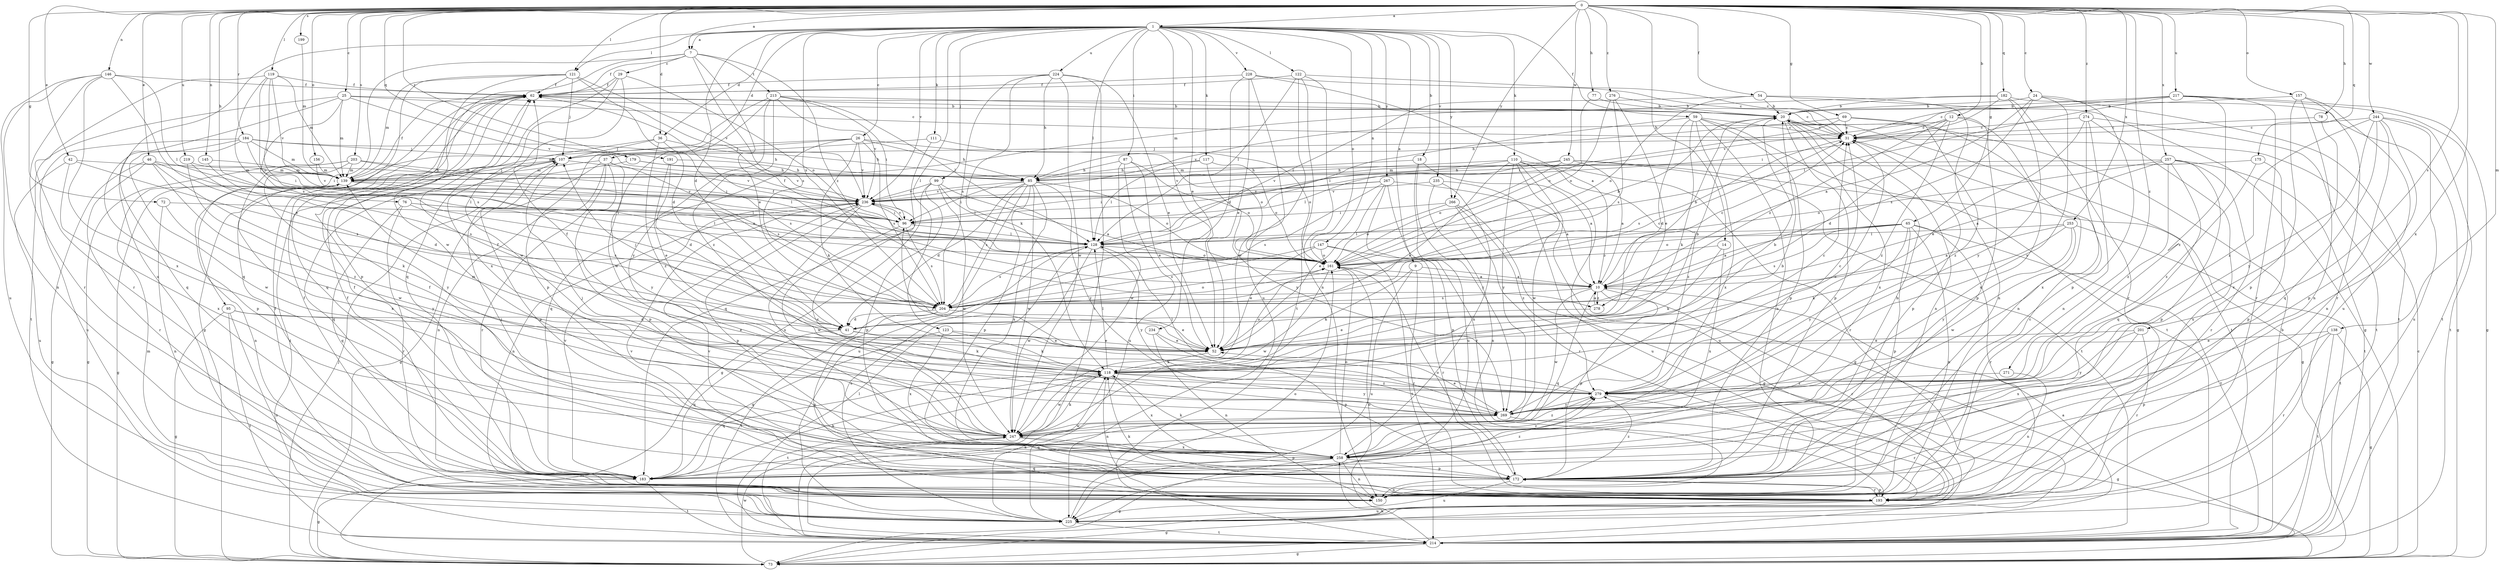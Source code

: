 strict digraph  {
0;
1;
7;
9;
10;
12;
14;
18;
20;
24;
25;
26;
29;
31;
36;
37;
41;
42;
46;
52;
54;
59;
62;
65;
69;
72;
73;
76;
77;
78;
85;
87;
95;
96;
99;
107;
110;
111;
117;
118;
119;
121;
122;
123;
128;
138;
139;
145;
146;
147;
150;
156;
157;
161;
172;
175;
179;
182;
183;
184;
191;
193;
199;
201;
203;
204;
213;
214;
217;
219;
224;
225;
228;
234;
235;
236;
244;
245;
247;
253;
257;
258;
266;
267;
269;
271;
274;
276;
278;
279;
0 -> 1  [label=a];
0 -> 7  [label=a];
0 -> 12  [label=b];
0 -> 14  [label=b];
0 -> 24  [label=c];
0 -> 25  [label=c];
0 -> 36  [label=d];
0 -> 42  [label=e];
0 -> 46  [label=e];
0 -> 54  [label=f];
0 -> 65  [label=g];
0 -> 69  [label=g];
0 -> 72  [label=g];
0 -> 76  [label=h];
0 -> 77  [label=h];
0 -> 78  [label=h];
0 -> 119  [label=l];
0 -> 121  [label=l];
0 -> 138  [label=m];
0 -> 145  [label=n];
0 -> 146  [label=n];
0 -> 156  [label=o];
0 -> 157  [label=o];
0 -> 175  [label=q];
0 -> 179  [label=q];
0 -> 182  [label=q];
0 -> 184  [label=r];
0 -> 191  [label=r];
0 -> 199  [label=s];
0 -> 201  [label=s];
0 -> 203  [label=s];
0 -> 217  [label=u];
0 -> 219  [label=u];
0 -> 244  [label=w];
0 -> 245  [label=w];
0 -> 253  [label=x];
0 -> 257  [label=x];
0 -> 258  [label=x];
0 -> 266  [label=y];
0 -> 271  [label=z];
0 -> 274  [label=z];
0 -> 276  [label=z];
1 -> 7  [label=a];
1 -> 9  [label=a];
1 -> 18  [label=b];
1 -> 26  [label=c];
1 -> 36  [label=d];
1 -> 37  [label=d];
1 -> 41  [label=d];
1 -> 52  [label=e];
1 -> 59  [label=f];
1 -> 87  [label=i];
1 -> 99  [label=j];
1 -> 110  [label=k];
1 -> 111  [label=k];
1 -> 117  [label=k];
1 -> 121  [label=l];
1 -> 122  [label=l];
1 -> 123  [label=l];
1 -> 128  [label=l];
1 -> 147  [label=n];
1 -> 161  [label=o];
1 -> 204  [label=s];
1 -> 224  [label=u];
1 -> 225  [label=u];
1 -> 228  [label=v];
1 -> 234  [label=v];
1 -> 235  [label=v];
1 -> 236  [label=v];
1 -> 266  [label=y];
1 -> 267  [label=y];
7 -> 29  [label=c];
7 -> 52  [label=e];
7 -> 62  [label=f];
7 -> 95  [label=i];
7 -> 204  [label=s];
7 -> 213  [label=t];
7 -> 247  [label=w];
7 -> 278  [label=z];
9 -> 10  [label=a];
9 -> 118  [label=k];
9 -> 193  [label=r];
9 -> 225  [label=u];
10 -> 20  [label=b];
10 -> 31  [label=c];
10 -> 62  [label=f];
10 -> 172  [label=p];
10 -> 183  [label=q];
10 -> 193  [label=r];
10 -> 204  [label=s];
10 -> 247  [label=w];
10 -> 278  [label=z];
12 -> 31  [label=c];
12 -> 41  [label=d];
12 -> 150  [label=n];
12 -> 172  [label=p];
12 -> 236  [label=v];
12 -> 278  [label=z];
12 -> 279  [label=z];
14 -> 118  [label=k];
14 -> 161  [label=o];
14 -> 258  [label=x];
18 -> 10  [label=a];
18 -> 85  [label=h];
18 -> 225  [label=u];
18 -> 269  [label=y];
20 -> 31  [label=c];
20 -> 150  [label=n];
20 -> 172  [label=p];
20 -> 214  [label=t];
20 -> 258  [label=x];
24 -> 10  [label=a];
24 -> 20  [label=b];
24 -> 172  [label=p];
24 -> 204  [label=s];
24 -> 214  [label=t];
24 -> 269  [label=y];
25 -> 20  [label=b];
25 -> 31  [label=c];
25 -> 139  [label=m];
25 -> 183  [label=q];
25 -> 204  [label=s];
25 -> 214  [label=t];
25 -> 236  [label=v];
26 -> 85  [label=h];
26 -> 107  [label=j];
26 -> 118  [label=k];
26 -> 139  [label=m];
26 -> 161  [label=o];
26 -> 183  [label=q];
26 -> 204  [label=s];
26 -> 236  [label=v];
29 -> 62  [label=f];
29 -> 161  [label=o];
29 -> 183  [label=q];
29 -> 247  [label=w];
29 -> 258  [label=x];
31 -> 107  [label=j];
31 -> 172  [label=p];
31 -> 204  [label=s];
36 -> 85  [label=h];
36 -> 107  [label=j];
36 -> 204  [label=s];
36 -> 214  [label=t];
36 -> 279  [label=z];
37 -> 73  [label=g];
37 -> 139  [label=m];
37 -> 150  [label=n];
37 -> 172  [label=p];
37 -> 193  [label=r];
37 -> 204  [label=s];
37 -> 269  [label=y];
41 -> 52  [label=e];
41 -> 107  [label=j];
41 -> 118  [label=k];
41 -> 183  [label=q];
42 -> 85  [label=h];
42 -> 204  [label=s];
42 -> 225  [label=u];
42 -> 258  [label=x];
46 -> 73  [label=g];
46 -> 118  [label=k];
46 -> 128  [label=l];
46 -> 139  [label=m];
46 -> 193  [label=r];
46 -> 247  [label=w];
52 -> 20  [label=b];
52 -> 118  [label=k];
54 -> 20  [label=b];
54 -> 73  [label=g];
54 -> 128  [label=l];
54 -> 150  [label=n];
54 -> 161  [label=o];
59 -> 31  [label=c];
59 -> 41  [label=d];
59 -> 118  [label=k];
59 -> 128  [label=l];
59 -> 150  [label=n];
59 -> 172  [label=p];
59 -> 214  [label=t];
59 -> 258  [label=x];
62 -> 20  [label=b];
62 -> 31  [label=c];
62 -> 73  [label=g];
62 -> 183  [label=q];
65 -> 10  [label=a];
65 -> 128  [label=l];
65 -> 150  [label=n];
65 -> 161  [label=o];
65 -> 172  [label=p];
65 -> 193  [label=r];
65 -> 204  [label=s];
65 -> 214  [label=t];
65 -> 269  [label=y];
69 -> 31  [label=c];
69 -> 85  [label=h];
69 -> 96  [label=i];
69 -> 258  [label=x];
69 -> 279  [label=z];
72 -> 96  [label=i];
72 -> 150  [label=n];
72 -> 269  [label=y];
73 -> 31  [label=c];
73 -> 107  [label=j];
73 -> 247  [label=w];
73 -> 258  [label=x];
76 -> 96  [label=i];
76 -> 128  [label=l];
76 -> 183  [label=q];
76 -> 193  [label=r];
76 -> 204  [label=s];
77 -> 20  [label=b];
77 -> 161  [label=o];
78 -> 31  [label=c];
78 -> 258  [label=x];
85 -> 41  [label=d];
85 -> 96  [label=i];
85 -> 161  [label=o];
85 -> 172  [label=p];
85 -> 204  [label=s];
85 -> 225  [label=u];
85 -> 236  [label=v];
85 -> 247  [label=w];
85 -> 258  [label=x];
85 -> 269  [label=y];
87 -> 52  [label=e];
87 -> 85  [label=h];
87 -> 161  [label=o];
87 -> 225  [label=u];
87 -> 247  [label=w];
95 -> 41  [label=d];
95 -> 52  [label=e];
95 -> 73  [label=g];
95 -> 214  [label=t];
95 -> 225  [label=u];
96 -> 128  [label=l];
96 -> 204  [label=s];
96 -> 236  [label=v];
96 -> 247  [label=w];
99 -> 10  [label=a];
99 -> 73  [label=g];
99 -> 128  [label=l];
99 -> 172  [label=p];
99 -> 236  [label=v];
99 -> 247  [label=w];
107 -> 139  [label=m];
107 -> 172  [label=p];
107 -> 236  [label=v];
110 -> 52  [label=e];
110 -> 73  [label=g];
110 -> 85  [label=h];
110 -> 193  [label=r];
110 -> 225  [label=u];
110 -> 236  [label=v];
110 -> 247  [label=w];
110 -> 269  [label=y];
110 -> 279  [label=z];
111 -> 107  [label=j];
111 -> 161  [label=o];
111 -> 183  [label=q];
117 -> 85  [label=h];
117 -> 128  [label=l];
117 -> 161  [label=o];
117 -> 269  [label=y];
118 -> 20  [label=b];
118 -> 31  [label=c];
118 -> 62  [label=f];
118 -> 128  [label=l];
118 -> 139  [label=m];
118 -> 150  [label=n];
118 -> 161  [label=o];
118 -> 183  [label=q];
118 -> 214  [label=t];
118 -> 247  [label=w];
118 -> 258  [label=x];
118 -> 269  [label=y];
118 -> 279  [label=z];
119 -> 62  [label=f];
119 -> 96  [label=i];
119 -> 139  [label=m];
119 -> 161  [label=o];
119 -> 193  [label=r];
119 -> 204  [label=s];
119 -> 236  [label=v];
121 -> 41  [label=d];
121 -> 62  [label=f];
121 -> 107  [label=j];
121 -> 139  [label=m];
121 -> 172  [label=p];
121 -> 183  [label=q];
121 -> 236  [label=v];
122 -> 31  [label=c];
122 -> 62  [label=f];
122 -> 128  [label=l];
122 -> 150  [label=n];
122 -> 214  [label=t];
122 -> 225  [label=u];
123 -> 52  [label=e];
123 -> 118  [label=k];
123 -> 183  [label=q];
123 -> 258  [label=x];
128 -> 161  [label=o];
128 -> 204  [label=s];
128 -> 225  [label=u];
128 -> 247  [label=w];
128 -> 269  [label=y];
138 -> 52  [label=e];
138 -> 73  [label=g];
138 -> 172  [label=p];
138 -> 193  [label=r];
138 -> 214  [label=t];
139 -> 62  [label=f];
139 -> 73  [label=g];
139 -> 107  [label=j];
139 -> 150  [label=n];
139 -> 161  [label=o];
139 -> 236  [label=v];
145 -> 139  [label=m];
145 -> 204  [label=s];
146 -> 52  [label=e];
146 -> 62  [label=f];
146 -> 128  [label=l];
146 -> 150  [label=n];
146 -> 193  [label=r];
146 -> 225  [label=u];
146 -> 258  [label=x];
147 -> 52  [label=e];
147 -> 161  [label=o];
147 -> 193  [label=r];
147 -> 204  [label=s];
147 -> 214  [label=t];
150 -> 31  [label=c];
150 -> 62  [label=f];
150 -> 236  [label=v];
156 -> 139  [label=m];
156 -> 236  [label=v];
157 -> 20  [label=b];
157 -> 150  [label=n];
157 -> 172  [label=p];
157 -> 193  [label=r];
157 -> 225  [label=u];
161 -> 10  [label=a];
161 -> 20  [label=b];
161 -> 62  [label=f];
161 -> 247  [label=w];
172 -> 20  [label=b];
172 -> 62  [label=f];
172 -> 107  [label=j];
172 -> 150  [label=n];
172 -> 161  [label=o];
172 -> 193  [label=r];
172 -> 225  [label=u];
172 -> 279  [label=z];
175 -> 139  [label=m];
175 -> 172  [label=p];
175 -> 279  [label=z];
179 -> 85  [label=h];
179 -> 183  [label=q];
179 -> 236  [label=v];
182 -> 20  [label=b];
182 -> 73  [label=g];
182 -> 96  [label=i];
182 -> 139  [label=m];
182 -> 193  [label=r];
182 -> 269  [label=y];
183 -> 62  [label=f];
183 -> 73  [label=g];
183 -> 118  [label=k];
183 -> 214  [label=t];
183 -> 236  [label=v];
183 -> 279  [label=z];
184 -> 85  [label=h];
184 -> 96  [label=i];
184 -> 107  [label=j];
184 -> 139  [label=m];
184 -> 172  [label=p];
184 -> 225  [label=u];
184 -> 247  [label=w];
191 -> 41  [label=d];
191 -> 52  [label=e];
191 -> 85  [label=h];
193 -> 62  [label=f];
193 -> 73  [label=g];
193 -> 118  [label=k];
193 -> 172  [label=p];
193 -> 225  [label=u];
193 -> 236  [label=v];
199 -> 139  [label=m];
201 -> 52  [label=e];
201 -> 193  [label=r];
201 -> 258  [label=x];
201 -> 269  [label=y];
203 -> 73  [label=g];
203 -> 96  [label=i];
203 -> 128  [label=l];
203 -> 139  [label=m];
203 -> 258  [label=x];
203 -> 269  [label=y];
204 -> 31  [label=c];
204 -> 41  [label=d];
204 -> 52  [label=e];
204 -> 150  [label=n];
204 -> 161  [label=o];
204 -> 214  [label=t];
213 -> 20  [label=b];
213 -> 96  [label=i];
213 -> 128  [label=l];
213 -> 172  [label=p];
213 -> 236  [label=v];
213 -> 247  [label=w];
213 -> 269  [label=y];
213 -> 279  [label=z];
214 -> 10  [label=a];
214 -> 20  [label=b];
214 -> 73  [label=g];
214 -> 128  [label=l];
214 -> 161  [label=o];
217 -> 20  [label=b];
217 -> 31  [label=c];
217 -> 73  [label=g];
217 -> 128  [label=l];
217 -> 193  [label=r];
217 -> 214  [label=t];
217 -> 236  [label=v];
217 -> 279  [label=z];
219 -> 41  [label=d];
219 -> 139  [label=m];
219 -> 279  [label=z];
224 -> 52  [label=e];
224 -> 62  [label=f];
224 -> 85  [label=h];
224 -> 118  [label=k];
224 -> 204  [label=s];
224 -> 214  [label=t];
224 -> 247  [label=w];
225 -> 62  [label=f];
225 -> 118  [label=k];
225 -> 139  [label=m];
225 -> 161  [label=o];
225 -> 214  [label=t];
228 -> 10  [label=a];
228 -> 31  [label=c];
228 -> 41  [label=d];
228 -> 52  [label=e];
228 -> 62  [label=f];
228 -> 247  [label=w];
234 -> 52  [label=e];
234 -> 150  [label=n];
234 -> 172  [label=p];
235 -> 150  [label=n];
235 -> 225  [label=u];
235 -> 236  [label=v];
235 -> 258  [label=x];
236 -> 96  [label=i];
236 -> 150  [label=n];
236 -> 172  [label=p];
236 -> 258  [label=x];
244 -> 31  [label=c];
244 -> 150  [label=n];
244 -> 172  [label=p];
244 -> 183  [label=q];
244 -> 214  [label=t];
244 -> 225  [label=u];
244 -> 269  [label=y];
244 -> 279  [label=z];
245 -> 10  [label=a];
245 -> 73  [label=g];
245 -> 85  [label=h];
245 -> 128  [label=l];
245 -> 161  [label=o];
245 -> 214  [label=t];
247 -> 107  [label=j];
247 -> 118  [label=k];
247 -> 172  [label=p];
247 -> 214  [label=t];
247 -> 236  [label=v];
247 -> 258  [label=x];
247 -> 279  [label=z];
253 -> 10  [label=a];
253 -> 118  [label=k];
253 -> 128  [label=l];
253 -> 214  [label=t];
253 -> 247  [label=w];
253 -> 269  [label=y];
257 -> 10  [label=a];
257 -> 139  [label=m];
257 -> 161  [label=o];
257 -> 172  [label=p];
257 -> 183  [label=q];
257 -> 193  [label=r];
257 -> 214  [label=t];
257 -> 279  [label=z];
258 -> 73  [label=g];
258 -> 118  [label=k];
258 -> 150  [label=n];
258 -> 161  [label=o];
258 -> 172  [label=p];
258 -> 183  [label=q];
258 -> 279  [label=z];
266 -> 73  [label=g];
266 -> 96  [label=i];
266 -> 161  [label=o];
266 -> 193  [label=r];
266 -> 279  [label=z];
267 -> 10  [label=a];
267 -> 52  [label=e];
267 -> 96  [label=i];
267 -> 172  [label=p];
267 -> 193  [label=r];
267 -> 204  [label=s];
267 -> 236  [label=v];
269 -> 20  [label=b];
269 -> 31  [label=c];
269 -> 52  [label=e];
269 -> 183  [label=q];
269 -> 193  [label=r];
269 -> 247  [label=w];
271 -> 150  [label=n];
271 -> 279  [label=z];
274 -> 31  [label=c];
274 -> 52  [label=e];
274 -> 150  [label=n];
274 -> 214  [label=t];
274 -> 225  [label=u];
274 -> 258  [label=x];
276 -> 20  [label=b];
276 -> 52  [label=e];
276 -> 161  [label=o];
276 -> 204  [label=s];
278 -> 10  [label=a];
278 -> 52  [label=e];
279 -> 31  [label=c];
279 -> 62  [label=f];
279 -> 73  [label=g];
279 -> 96  [label=i];
279 -> 128  [label=l];
279 -> 269  [label=y];
}
